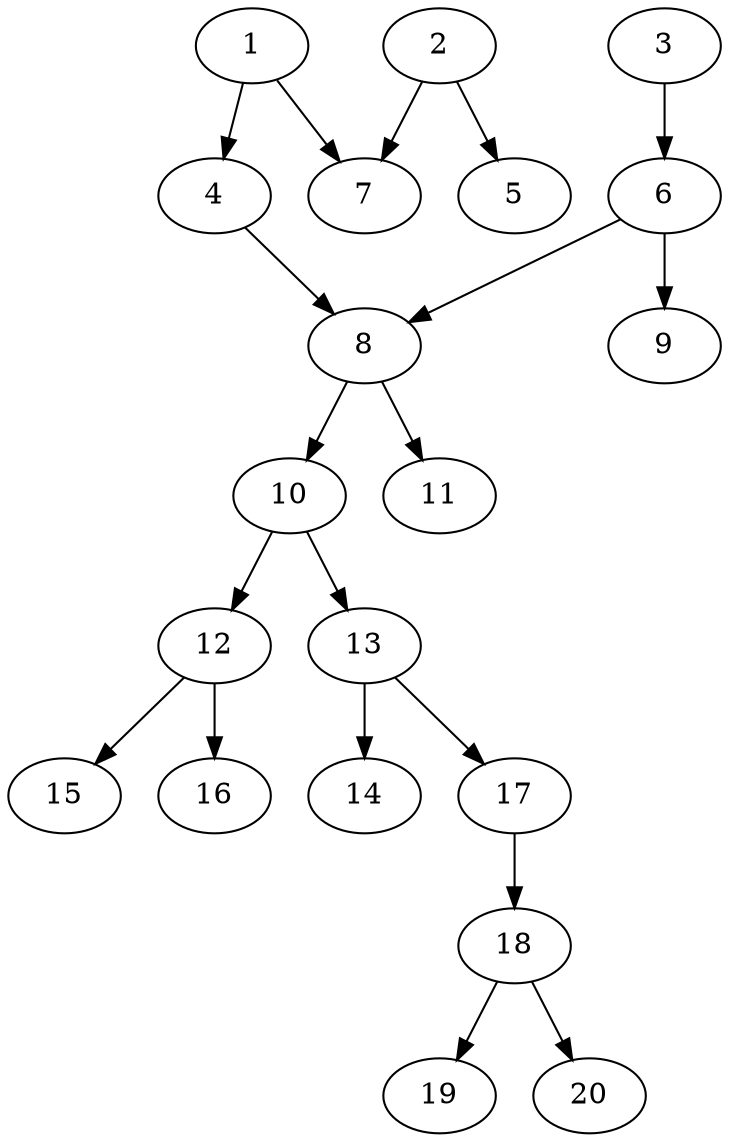 // DAG automatically generated by daggen at Sat Jul 27 15:34:46 2019
// ./daggen --dot -n 20 --ccr 0.5 --fat 0.4 --regular 0.5 --density 0.4 --mindata 5242880 --maxdata 52428800 
digraph G {
  1 [size="94429184", alpha="0.03", expect_size="47214592"] 
  1 -> 4 [size ="47214592"]
  1 -> 7 [size ="47214592"]
  2 [size="50780160", alpha="0.06", expect_size="25390080"] 
  2 -> 5 [size ="25390080"]
  2 -> 7 [size ="25390080"]
  3 [size="31987712", alpha="0.09", expect_size="15993856"] 
  3 -> 6 [size ="15993856"]
  4 [size="40402944", alpha="0.08", expect_size="20201472"] 
  4 -> 8 [size ="20201472"]
  5 [size="29483008", alpha="0.01", expect_size="14741504"] 
  6 [size="18898944", alpha="0.18", expect_size="9449472"] 
  6 -> 8 [size ="9449472"]
  6 -> 9 [size ="9449472"]
  7 [size="48723968", alpha="0.19", expect_size="24361984"] 
  8 [size="101957632", alpha="0.10", expect_size="50978816"] 
  8 -> 10 [size ="50978816"]
  8 -> 11 [size ="50978816"]
  9 [size="87820288", alpha="0.18", expect_size="43910144"] 
  10 [size="40517632", alpha="0.19", expect_size="20258816"] 
  10 -> 12 [size ="20258816"]
  10 -> 13 [size ="20258816"]
  11 [size="75593728", alpha="0.00", expect_size="37796864"] 
  12 [size="89720832", alpha="0.01", expect_size="44860416"] 
  12 -> 15 [size ="44860416"]
  12 -> 16 [size ="44860416"]
  13 [size="23642112", alpha="0.09", expect_size="11821056"] 
  13 -> 14 [size ="11821056"]
  13 -> 17 [size ="11821056"]
  14 [size="65902592", alpha="0.17", expect_size="32951296"] 
  15 [size="101582848", alpha="0.01", expect_size="50791424"] 
  16 [size="11214848", alpha="0.16", expect_size="5607424"] 
  17 [size="94597120", alpha="0.16", expect_size="47298560"] 
  17 -> 18 [size ="47298560"]
  18 [size="88041472", alpha="0.12", expect_size="44020736"] 
  18 -> 19 [size ="44020736"]
  18 -> 20 [size ="44020736"]
  19 [size="40445952", alpha="0.15", expect_size="20222976"] 
  20 [size="32995328", alpha="0.17", expect_size="16497664"] 
}

